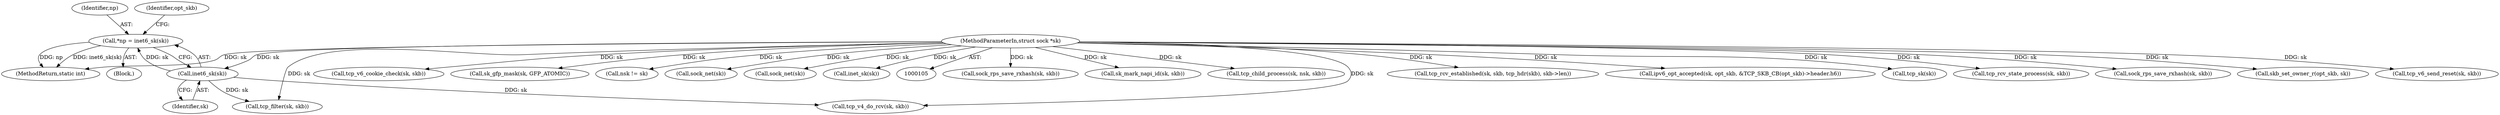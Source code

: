 digraph "0_linux_ac6e780070e30e4c35bd395acfe9191e6268bdd3_0@pointer" {
"1000110" [label="(Call,*np = inet6_sk(sk))"];
"1000112" [label="(Call,inet6_sk(sk))"];
"1000106" [label="(MethodParameterIn,struct sock *sk)"];
"1000436" [label="(MethodReturn,static int)"];
"1000253" [label="(Call,sock_rps_save_rxhash(sk, skb))"];
"1000164" [label="(Call,sk_mark_napi_id(sk, skb))"];
"1000127" [label="(Call,tcp_v4_do_rcv(sk, skb))"];
"1000241" [label="(Call,tcp_child_process(sk, nsk, skb))"];
"1000195" [label="(Call,tcp_rcv_established(sk, skb, tcp_hdr(skb), skb->len))"];
"1000396" [label="(Call,ipv6_opt_accepted(sk, opt_skb, &TCP_SKB_CB(opt_skb)->header.h6))"];
"1000112" [label="(Call,inet6_sk(sk))"];
"1000292" [label="(Call,tcp_sk(sk))"];
"1000257" [label="(Call,tcp_rcv_state_process(sk, skb))"];
"1000161" [label="(Call,sock_rps_save_rxhash(sk, skb))"];
"1000407" [label="(Call,skb_set_owner_r(opt_skb, sk))"];
"1000131" [label="(Call,tcp_filter(sk, skb))"];
"1000267" [label="(Call,tcp_v6_send_reset(sk, skb))"];
"1000106" [label="(MethodParameterIn,struct sock *sk)"];
"1000222" [label="(Call,tcp_v6_cookie_check(sk, skb))"];
"1000111" [label="(Identifier,np)"];
"1000113" [label="(Identifier,sk)"];
"1000145" [label="(Call,sk_gfp_mask(sk, GFP_ATOMIC))"];
"1000230" [label="(Call,nsk != sk)"];
"1000108" [label="(Block,)"];
"1000117" [label="(Identifier,opt_skb)"];
"1000281" [label="(Call,sock_net(sk))"];
"1000285" [label="(Call,sock_net(sk))"];
"1000174" [label="(Call,inet_sk(sk))"];
"1000110" [label="(Call,*np = inet6_sk(sk))"];
"1000110" -> "1000108"  [label="AST: "];
"1000110" -> "1000112"  [label="CFG: "];
"1000111" -> "1000110"  [label="AST: "];
"1000112" -> "1000110"  [label="AST: "];
"1000117" -> "1000110"  [label="CFG: "];
"1000110" -> "1000436"  [label="DDG: inet6_sk(sk)"];
"1000110" -> "1000436"  [label="DDG: np"];
"1000112" -> "1000110"  [label="DDG: sk"];
"1000112" -> "1000113"  [label="CFG: "];
"1000113" -> "1000112"  [label="AST: "];
"1000106" -> "1000112"  [label="DDG: sk"];
"1000112" -> "1000127"  [label="DDG: sk"];
"1000112" -> "1000131"  [label="DDG: sk"];
"1000106" -> "1000105"  [label="AST: "];
"1000106" -> "1000436"  [label="DDG: sk"];
"1000106" -> "1000127"  [label="DDG: sk"];
"1000106" -> "1000131"  [label="DDG: sk"];
"1000106" -> "1000145"  [label="DDG: sk"];
"1000106" -> "1000161"  [label="DDG: sk"];
"1000106" -> "1000164"  [label="DDG: sk"];
"1000106" -> "1000174"  [label="DDG: sk"];
"1000106" -> "1000195"  [label="DDG: sk"];
"1000106" -> "1000222"  [label="DDG: sk"];
"1000106" -> "1000230"  [label="DDG: sk"];
"1000106" -> "1000241"  [label="DDG: sk"];
"1000106" -> "1000253"  [label="DDG: sk"];
"1000106" -> "1000257"  [label="DDG: sk"];
"1000106" -> "1000267"  [label="DDG: sk"];
"1000106" -> "1000281"  [label="DDG: sk"];
"1000106" -> "1000285"  [label="DDG: sk"];
"1000106" -> "1000292"  [label="DDG: sk"];
"1000106" -> "1000396"  [label="DDG: sk"];
"1000106" -> "1000407"  [label="DDG: sk"];
}
